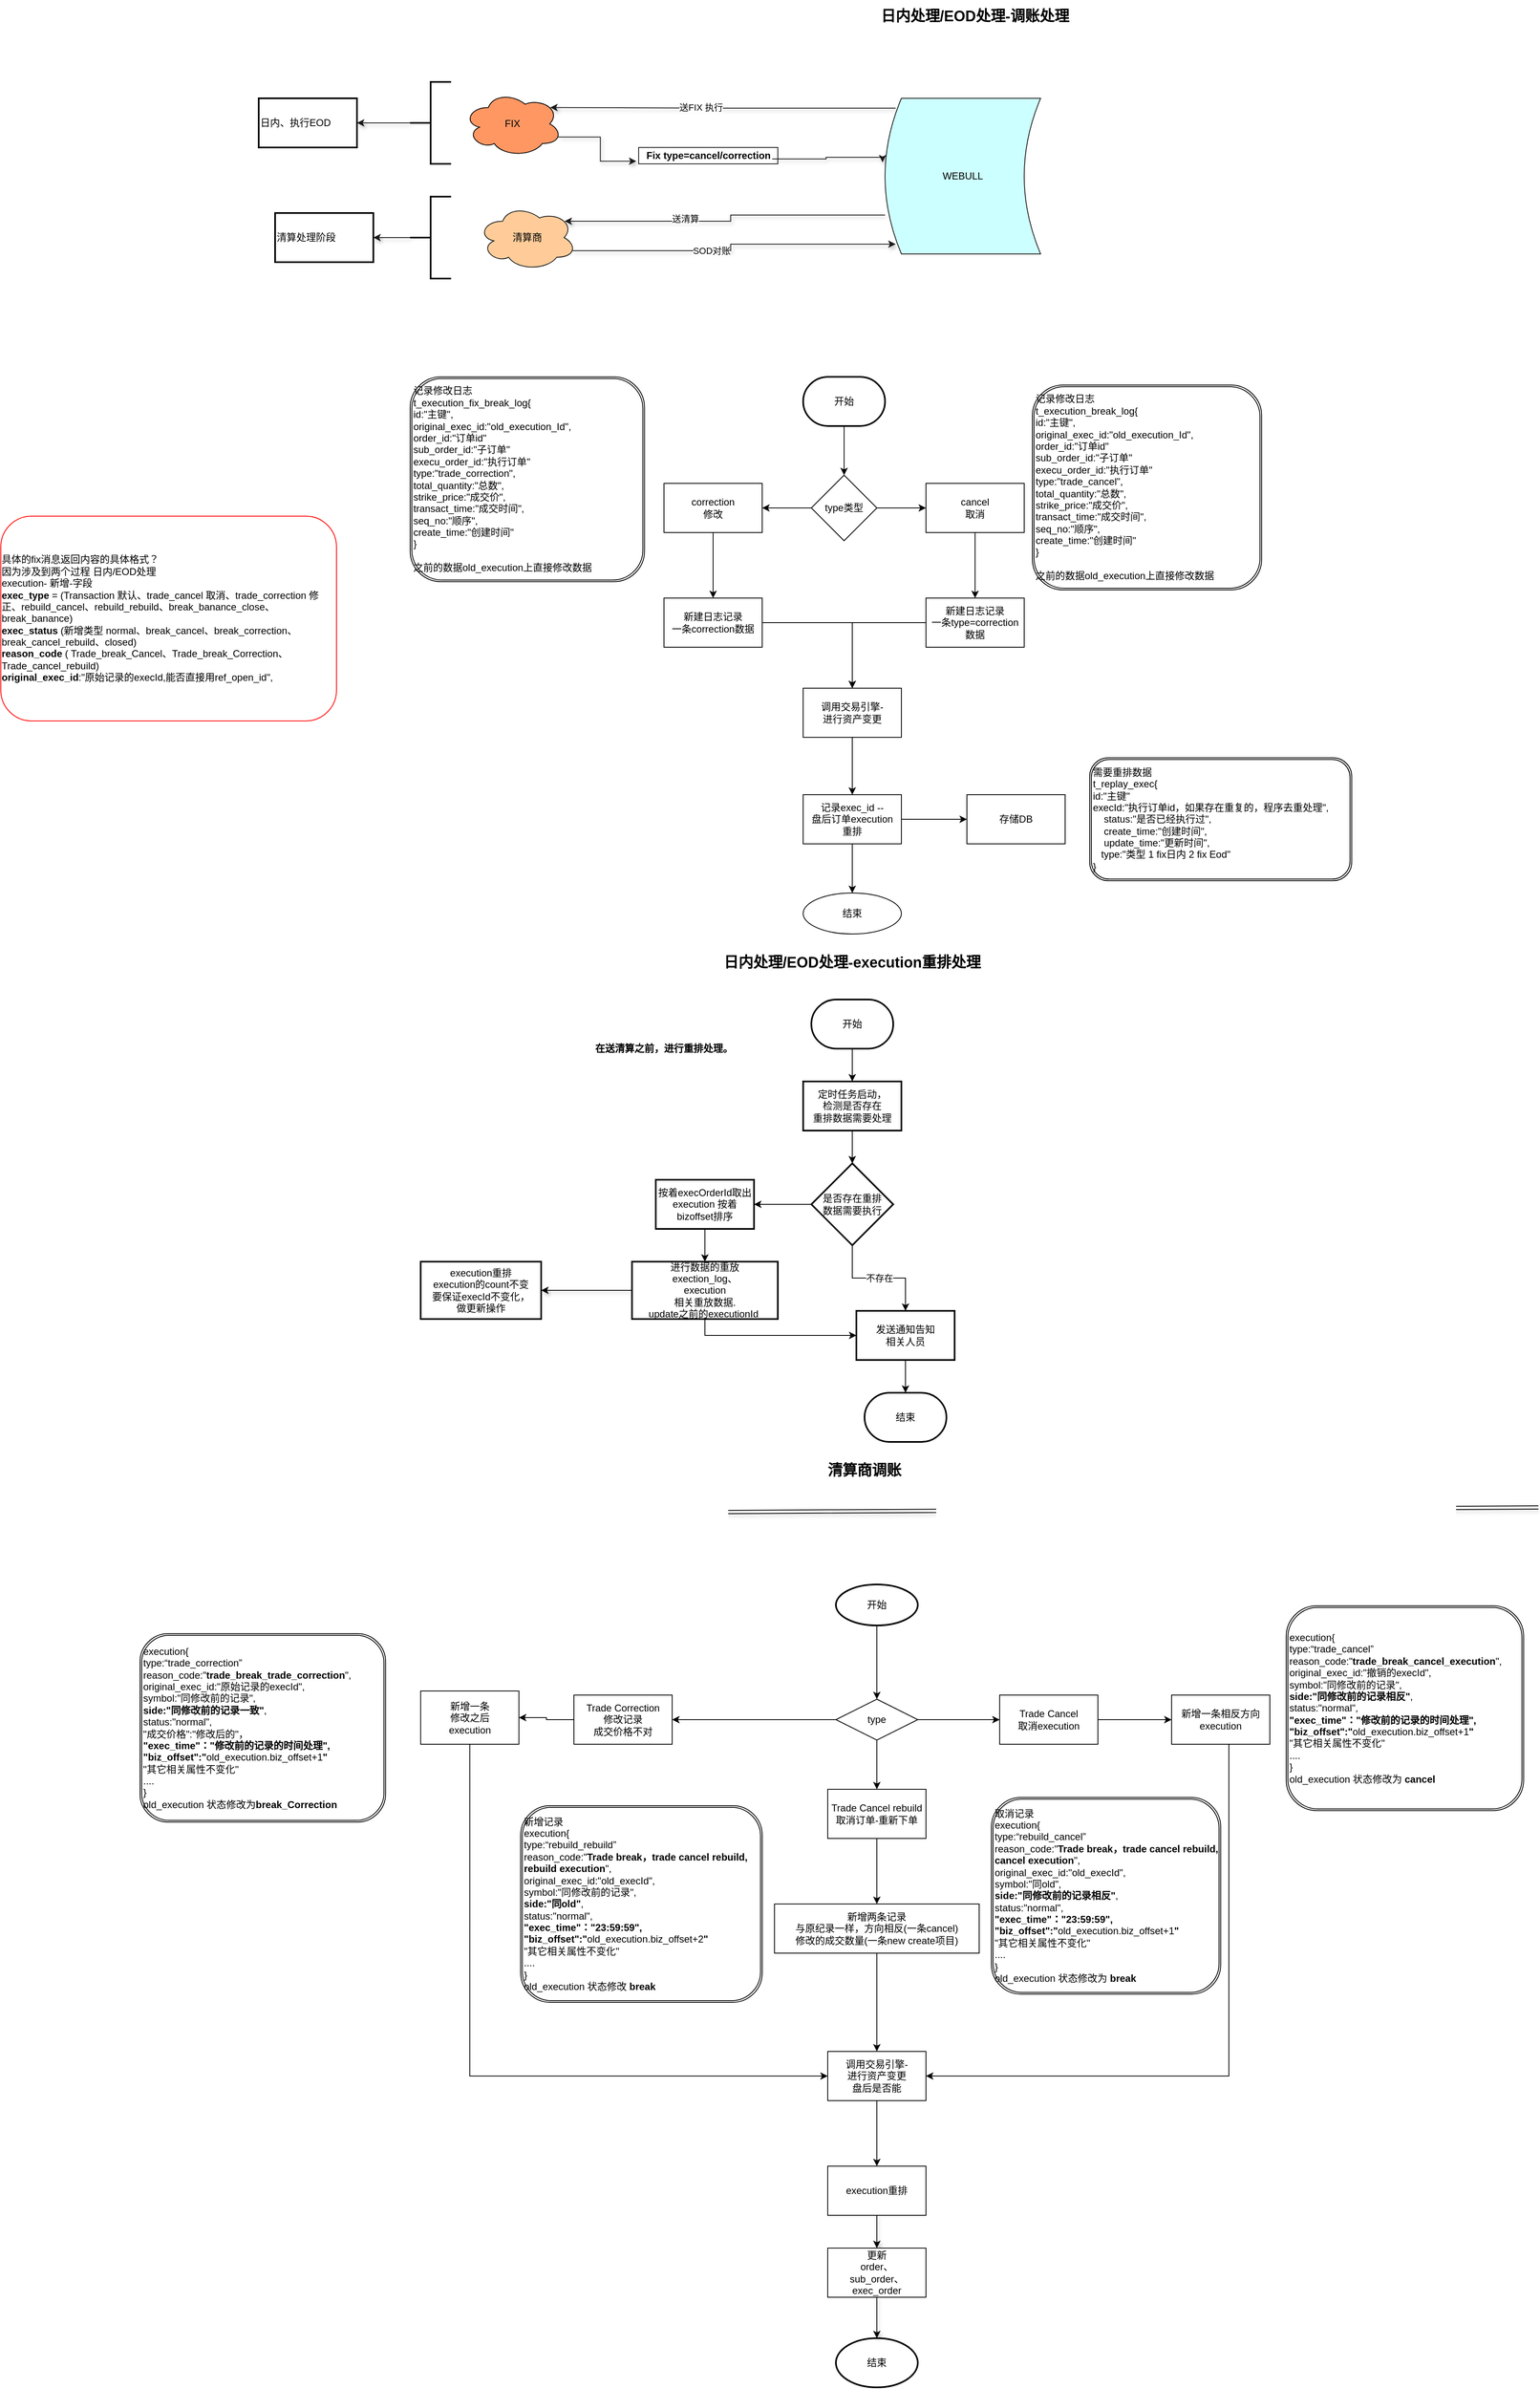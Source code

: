 <mxfile version="14.1.1" type="github">
  <diagram id="C5RBs43oDa-KdzZeNtuy" name="Page-1">
    <mxGraphModel dx="2225" dy="1730" grid="1" gridSize="10" guides="1" tooltips="1" connect="1" arrows="1" fold="1" page="1" pageScale="1" pageWidth="827" pageHeight="1169" math="0" shadow="0">
      <root>
        <mxCell id="WIyWlLk6GJQsqaUBKTNV-0" />
        <mxCell id="WIyWlLk6GJQsqaUBKTNV-1" parent="WIyWlLk6GJQsqaUBKTNV-0" />
        <mxCell id="1Uik45kLceN-WnxneO16-1" value="&lt;font style=&quot;font-size: 18px&quot;&gt;&lt;b&gt;日内处理/EOD处理-调账处理&lt;/b&gt;&lt;/font&gt;" style="text;html=1;strokeColor=none;fillColor=none;align=center;verticalAlign=middle;whiteSpace=wrap;rounded=0;" parent="WIyWlLk6GJQsqaUBKTNV-1" vertex="1">
          <mxGeometry x="520" y="-180" width="260" height="40" as="geometry" />
        </mxCell>
        <mxCell id="l4X3YuBK7rbhBfaj7fvv-17" style="edgeStyle=orthogonalEdgeStyle;rounded=0;orthogonalLoop=1;jettySize=auto;html=1;exitX=0.96;exitY=0.7;exitDx=0;exitDy=0;exitPerimeter=0;shadow=1;strokeColor=#1A1A1A;entryX=-0.016;entryY=0.411;entryDx=0;entryDy=0;entryPerimeter=0;" edge="1" parent="WIyWlLk6GJQsqaUBKTNV-1" source="l4X3YuBK7rbhBfaj7fvv-18" target="l4X3YuBK7rbhBfaj7fvv-23">
          <mxGeometry relative="1" as="geometry">
            <mxPoint x="530" y="12" as="targetPoint" />
            <Array as="points">
              <mxPoint x="468" y="14" />
              <mxPoint x="468" y="12" />
              <mxPoint x="537" y="12" />
            </Array>
          </mxGeometry>
        </mxCell>
        <mxCell id="1Uik45kLceN-WnxneO16-3" value="FIX" style="ellipse;shape=cloud;whiteSpace=wrap;html=1;fillColor=#FF9763;" parent="WIyWlLk6GJQsqaUBKTNV-1" vertex="1">
          <mxGeometry x="25.47" y="-68.8" width="120" height="80" as="geometry" />
        </mxCell>
        <mxCell id="1Uik45kLceN-WnxneO16-11" style="edgeStyle=orthogonalEdgeStyle;rounded=0;orthogonalLoop=1;jettySize=auto;html=1;exitX=0.5;exitY=1;exitDx=0;exitDy=0;exitPerimeter=0;entryX=0.5;entryY=0;entryDx=0;entryDy=0;" parent="WIyWlLk6GJQsqaUBKTNV-1" source="1Uik45kLceN-WnxneO16-10" edge="1">
          <mxGeometry relative="1" as="geometry">
            <mxPoint x="490" y="400" as="targetPoint" />
          </mxGeometry>
        </mxCell>
        <mxCell id="1Uik45kLceN-WnxneO16-10" value="开始" style="strokeWidth=2;html=1;shape=mxgraph.flowchart.terminator;whiteSpace=wrap;" parent="WIyWlLk6GJQsqaUBKTNV-1" vertex="1">
          <mxGeometry x="440" y="280" width="100" height="60" as="geometry" />
        </mxCell>
        <mxCell id="1Uik45kLceN-WnxneO16-15" value="" style="edgeStyle=orthogonalEdgeStyle;rounded=0;orthogonalLoop=1;jettySize=auto;html=1;" parent="WIyWlLk6GJQsqaUBKTNV-1" source="1Uik45kLceN-WnxneO16-13" target="1Uik45kLceN-WnxneO16-14" edge="1">
          <mxGeometry relative="1" as="geometry" />
        </mxCell>
        <mxCell id="1Uik45kLceN-WnxneO16-17" value="" style="edgeStyle=orthogonalEdgeStyle;rounded=0;orthogonalLoop=1;jettySize=auto;html=1;" parent="WIyWlLk6GJQsqaUBKTNV-1" source="1Uik45kLceN-WnxneO16-13" target="1Uik45kLceN-WnxneO16-16" edge="1">
          <mxGeometry relative="1" as="geometry" />
        </mxCell>
        <mxCell id="1Uik45kLceN-WnxneO16-13" value="type类型" style="rhombus;whiteSpace=wrap;html=1;" parent="WIyWlLk6GJQsqaUBKTNV-1" vertex="1">
          <mxGeometry x="450" y="400" width="80" height="80" as="geometry" />
        </mxCell>
        <mxCell id="1Uik45kLceN-WnxneO16-19" value="" style="edgeStyle=orthogonalEdgeStyle;rounded=0;orthogonalLoop=1;jettySize=auto;html=1;" parent="WIyWlLk6GJQsqaUBKTNV-1" source="1Uik45kLceN-WnxneO16-14" target="1Uik45kLceN-WnxneO16-18" edge="1">
          <mxGeometry relative="1" as="geometry" />
        </mxCell>
        <mxCell id="1Uik45kLceN-WnxneO16-14" value="correction&lt;br&gt;修改" style="whiteSpace=wrap;html=1;" parent="WIyWlLk6GJQsqaUBKTNV-1" vertex="1">
          <mxGeometry x="270" y="410" width="120" height="60" as="geometry" />
        </mxCell>
        <mxCell id="1Uik45kLceN-WnxneO16-30" value="" style="edgeStyle=orthogonalEdgeStyle;rounded=0;orthogonalLoop=1;jettySize=auto;html=1;" parent="WIyWlLk6GJQsqaUBKTNV-1" source="1Uik45kLceN-WnxneO16-16" target="1Uik45kLceN-WnxneO16-29" edge="1">
          <mxGeometry relative="1" as="geometry" />
        </mxCell>
        <mxCell id="1Uik45kLceN-WnxneO16-16" value="cancel&lt;br&gt;取消" style="whiteSpace=wrap;html=1;" parent="WIyWlLk6GJQsqaUBKTNV-1" vertex="1">
          <mxGeometry x="590" y="410" width="120" height="60" as="geometry" />
        </mxCell>
        <mxCell id="1Uik45kLceN-WnxneO16-24" value="" style="edgeStyle=orthogonalEdgeStyle;rounded=0;orthogonalLoop=1;jettySize=auto;html=1;" parent="WIyWlLk6GJQsqaUBKTNV-1" source="1Uik45kLceN-WnxneO16-18" target="1Uik45kLceN-WnxneO16-23" edge="1">
          <mxGeometry relative="1" as="geometry">
            <Array as="points">
              <mxPoint x="500" y="580" />
            </Array>
          </mxGeometry>
        </mxCell>
        <mxCell id="1Uik45kLceN-WnxneO16-18" value="新建日志记录&lt;br&gt;一条correction数据" style="whiteSpace=wrap;html=1;" parent="WIyWlLk6GJQsqaUBKTNV-1" vertex="1">
          <mxGeometry x="270" y="550" width="120" height="60" as="geometry" />
        </mxCell>
        <mxCell id="1Uik45kLceN-WnxneO16-34" value="" style="edgeStyle=orthogonalEdgeStyle;rounded=0;orthogonalLoop=1;jettySize=auto;html=1;" parent="WIyWlLk6GJQsqaUBKTNV-1" source="1Uik45kLceN-WnxneO16-23" target="1Uik45kLceN-WnxneO16-33" edge="1">
          <mxGeometry relative="1" as="geometry" />
        </mxCell>
        <mxCell id="1Uik45kLceN-WnxneO16-23" value="调用交易引擎-&lt;br&gt;进行资产变更" style="whiteSpace=wrap;html=1;" parent="WIyWlLk6GJQsqaUBKTNV-1" vertex="1">
          <mxGeometry x="440" y="660" width="120" height="60" as="geometry" />
        </mxCell>
        <mxCell id="1Uik45kLceN-WnxneO16-32" style="edgeStyle=orthogonalEdgeStyle;rounded=0;orthogonalLoop=1;jettySize=auto;html=1;exitX=0;exitY=0.5;exitDx=0;exitDy=0;" parent="WIyWlLk6GJQsqaUBKTNV-1" source="1Uik45kLceN-WnxneO16-29" target="1Uik45kLceN-WnxneO16-23" edge="1">
          <mxGeometry relative="1" as="geometry">
            <Array as="points">
              <mxPoint x="500" y="580" />
            </Array>
          </mxGeometry>
        </mxCell>
        <mxCell id="1Uik45kLceN-WnxneO16-29" value="新建日志记录&lt;br&gt;一条type=correction数据" style="whiteSpace=wrap;html=1;" parent="WIyWlLk6GJQsqaUBKTNV-1" vertex="1">
          <mxGeometry x="590" y="550" width="120" height="60" as="geometry" />
        </mxCell>
        <mxCell id="1Uik45kLceN-WnxneO16-31" value="&lt;div&gt;&lt;div&gt;记录修改日志&lt;/div&gt;&lt;div&gt;t_execution_break_log{&lt;/div&gt;&lt;div&gt;id:&quot;主键&quot;,&lt;/div&gt;&lt;div&gt;original_exec_id:&quot;old_execution_Id&quot;,&lt;/div&gt;&lt;div&gt;&lt;div&gt;order_id:&quot;订单id&quot;&lt;/div&gt;&lt;div&gt;sub_order_id:&quot;子订单&quot;&lt;/div&gt;&lt;div&gt;execu_order_id:&quot;执行订单&quot;&lt;/div&gt;&lt;/div&gt;&lt;div&gt;type:&quot;trade_cancel&quot;,&lt;/div&gt;&lt;div&gt;total_quantity:&quot;总数&quot;,&lt;/div&gt;&lt;div&gt;strike_price:&quot;成交价&quot;,&lt;/div&gt;&lt;div&gt;transact_time:&quot;成交时间&quot;,&lt;/div&gt;&lt;div&gt;seq_no:&quot;顺序&quot;,&lt;/div&gt;&lt;div&gt;create_time:&quot;创建时间&quot;&lt;/div&gt;&lt;div&gt;}&lt;/div&gt;&lt;/div&gt;&lt;div&gt;&lt;br&gt;&lt;/div&gt;&lt;div&gt;之前的数据old_execution上直接修改数据&lt;/div&gt;" style="shape=ext;double=1;rounded=1;whiteSpace=wrap;html=1;align=left;" parent="WIyWlLk6GJQsqaUBKTNV-1" vertex="1">
          <mxGeometry x="720" y="290" width="280" height="250" as="geometry" />
        </mxCell>
        <mxCell id="1Uik45kLceN-WnxneO16-36" value="" style="edgeStyle=orthogonalEdgeStyle;rounded=0;orthogonalLoop=1;jettySize=auto;html=1;" parent="WIyWlLk6GJQsqaUBKTNV-1" source="1Uik45kLceN-WnxneO16-33" target="1Uik45kLceN-WnxneO16-35" edge="1">
          <mxGeometry relative="1" as="geometry" />
        </mxCell>
        <mxCell id="1Uik45kLceN-WnxneO16-38" value="" style="edgeStyle=orthogonalEdgeStyle;rounded=0;orthogonalLoop=1;jettySize=auto;html=1;" parent="WIyWlLk6GJQsqaUBKTNV-1" source="1Uik45kLceN-WnxneO16-33" target="1Uik45kLceN-WnxneO16-37" edge="1">
          <mxGeometry relative="1" as="geometry" />
        </mxCell>
        <mxCell id="1Uik45kLceN-WnxneO16-33" value="记录exec_id --&lt;br&gt;盘后订单execution&lt;br&gt;重排" style="whiteSpace=wrap;html=1;" parent="WIyWlLk6GJQsqaUBKTNV-1" vertex="1">
          <mxGeometry x="440" y="790" width="120" height="60" as="geometry" />
        </mxCell>
        <mxCell id="1Uik45kLceN-WnxneO16-35" value="结束" style="ellipse;whiteSpace=wrap;html=1;" parent="WIyWlLk6GJQsqaUBKTNV-1" vertex="1">
          <mxGeometry x="440" y="910" width="120" height="50" as="geometry" />
        </mxCell>
        <mxCell id="1Uik45kLceN-WnxneO16-37" value="存储DB" style="whiteSpace=wrap;html=1;" parent="WIyWlLk6GJQsqaUBKTNV-1" vertex="1">
          <mxGeometry x="640" y="790" width="120" height="60" as="geometry" />
        </mxCell>
        <mxCell id="1Uik45kLceN-WnxneO16-39" value="&lt;div&gt;需要重排数据&lt;/div&gt;&lt;div&gt;t_replay_exec{&lt;/div&gt;&lt;div&gt;&lt;span&gt; &lt;/span&gt;id:&quot;主键&quot;&lt;/div&gt;&lt;div&gt;&lt;span&gt; &lt;/span&gt;execId:&quot;执行订单id，如果存在重复的，程序去重处理&quot;,&lt;/div&gt;&lt;div&gt;&amp;nbsp; &amp;nbsp; status:&quot;是否已经执行过&quot;,&lt;/div&gt;&lt;div&gt;&amp;nbsp; &amp;nbsp; create_time:&quot;创建时间&quot;,&lt;/div&gt;&lt;div&gt;&amp;nbsp; &amp;nbsp; update_time:&quot;更新时间&quot;,&lt;/div&gt;&lt;div&gt;&amp;nbsp; &amp;nbsp;type:&quot;类型 1 fix日内 2 fix Eod&quot;&lt;/div&gt;&lt;div&gt;}&lt;/div&gt;" style="shape=ext;double=1;rounded=1;whiteSpace=wrap;html=1;align=left;" parent="WIyWlLk6GJQsqaUBKTNV-1" vertex="1">
          <mxGeometry x="790" y="745" width="320" height="150" as="geometry" />
        </mxCell>
        <mxCell id="1Uik45kLceN-WnxneO16-40" value="&lt;font style=&quot;font-size: 18px&quot;&gt;&lt;b&gt;日内处理/EOD处理-execution重排处理&lt;/b&gt;&lt;/font&gt;" style="text;html=1;strokeColor=none;fillColor=none;align=center;verticalAlign=middle;whiteSpace=wrap;rounded=0;" parent="WIyWlLk6GJQsqaUBKTNV-1" vertex="1">
          <mxGeometry x="335" y="990" width="330" height="10" as="geometry" />
        </mxCell>
        <mxCell id="1Uik45kLceN-WnxneO16-44" value="" style="edgeStyle=orthogonalEdgeStyle;rounded=0;orthogonalLoop=1;jettySize=auto;html=1;" parent="WIyWlLk6GJQsqaUBKTNV-1" source="1Uik45kLceN-WnxneO16-41" target="1Uik45kLceN-WnxneO16-43" edge="1">
          <mxGeometry relative="1" as="geometry" />
        </mxCell>
        <mxCell id="1Uik45kLceN-WnxneO16-41" value="开始" style="strokeWidth=2;html=1;shape=mxgraph.flowchart.terminator;whiteSpace=wrap;" parent="WIyWlLk6GJQsqaUBKTNV-1" vertex="1">
          <mxGeometry x="450" y="1040" width="100" height="60" as="geometry" />
        </mxCell>
        <mxCell id="1Uik45kLceN-WnxneO16-42" value="结束" style="strokeWidth=2;html=1;shape=mxgraph.flowchart.terminator;whiteSpace=wrap;" parent="WIyWlLk6GJQsqaUBKTNV-1" vertex="1">
          <mxGeometry x="515" y="1520" width="100" height="60" as="geometry" />
        </mxCell>
        <mxCell id="1Uik45kLceN-WnxneO16-46" style="edgeStyle=orthogonalEdgeStyle;rounded=0;orthogonalLoop=1;jettySize=auto;html=1;exitX=0.5;exitY=1;exitDx=0;exitDy=0;entryX=0.5;entryY=0;entryDx=0;entryDy=0;entryPerimeter=0;" parent="WIyWlLk6GJQsqaUBKTNV-1" source="1Uik45kLceN-WnxneO16-43" target="1Uik45kLceN-WnxneO16-45" edge="1">
          <mxGeometry relative="1" as="geometry" />
        </mxCell>
        <mxCell id="1Uik45kLceN-WnxneO16-43" value="定时任务启动，&lt;br&gt;检测是否存在&lt;br&gt;&lt;span style=&quot;text-align: left&quot;&gt;重排数据需要处理&lt;/span&gt;" style="whiteSpace=wrap;html=1;strokeWidth=2;" parent="WIyWlLk6GJQsqaUBKTNV-1" vertex="1">
          <mxGeometry x="440" y="1140" width="120" height="60" as="geometry" />
        </mxCell>
        <mxCell id="1Uik45kLceN-WnxneO16-49" value="不存在" style="edgeStyle=orthogonalEdgeStyle;rounded=0;orthogonalLoop=1;jettySize=auto;html=1;" parent="WIyWlLk6GJQsqaUBKTNV-1" source="1Uik45kLceN-WnxneO16-45" target="1Uik45kLceN-WnxneO16-48" edge="1">
          <mxGeometry relative="1" as="geometry" />
        </mxCell>
        <mxCell id="1Uik45kLceN-WnxneO16-52" value="" style="edgeStyle=orthogonalEdgeStyle;rounded=0;orthogonalLoop=1;jettySize=auto;html=1;" parent="WIyWlLk6GJQsqaUBKTNV-1" source="1Uik45kLceN-WnxneO16-45" target="1Uik45kLceN-WnxneO16-51" edge="1">
          <mxGeometry relative="1" as="geometry" />
        </mxCell>
        <mxCell id="1Uik45kLceN-WnxneO16-45" value="是否存在重排&lt;br&gt;数据需要执行" style="strokeWidth=2;html=1;shape=mxgraph.flowchart.decision;whiteSpace=wrap;" parent="WIyWlLk6GJQsqaUBKTNV-1" vertex="1">
          <mxGeometry x="450" y="1240" width="100" height="100" as="geometry" />
        </mxCell>
        <mxCell id="1Uik45kLceN-WnxneO16-47" value="&lt;b&gt;在送清算之前，进行重排处理。&lt;/b&gt;" style="text;html=1;strokeColor=none;fillColor=none;align=center;verticalAlign=middle;whiteSpace=wrap;rounded=0;" parent="WIyWlLk6GJQsqaUBKTNV-1" vertex="1">
          <mxGeometry x="180" y="1100" width="180" as="geometry" />
        </mxCell>
        <mxCell id="1Uik45kLceN-WnxneO16-87" style="edgeStyle=orthogonalEdgeStyle;rounded=0;orthogonalLoop=1;jettySize=auto;html=1;exitX=0.5;exitY=1;exitDx=0;exitDy=0;entryX=0.5;entryY=0;entryDx=0;entryDy=0;entryPerimeter=0;" parent="WIyWlLk6GJQsqaUBKTNV-1" source="1Uik45kLceN-WnxneO16-48" target="1Uik45kLceN-WnxneO16-42" edge="1">
          <mxGeometry relative="1" as="geometry" />
        </mxCell>
        <mxCell id="1Uik45kLceN-WnxneO16-48" value="发送通知告知&lt;br&gt;相关人员" style="whiteSpace=wrap;html=1;strokeWidth=2;" parent="WIyWlLk6GJQsqaUBKTNV-1" vertex="1">
          <mxGeometry x="505" y="1420" width="120" height="60" as="geometry" />
        </mxCell>
        <mxCell id="1Uik45kLceN-WnxneO16-54" value="" style="edgeStyle=orthogonalEdgeStyle;rounded=0;orthogonalLoop=1;jettySize=auto;html=1;" parent="WIyWlLk6GJQsqaUBKTNV-1" source="1Uik45kLceN-WnxneO16-51" target="1Uik45kLceN-WnxneO16-53" edge="1">
          <mxGeometry relative="1" as="geometry" />
        </mxCell>
        <mxCell id="1Uik45kLceN-WnxneO16-51" value="按着execOrderId取出execution 按着bizoffset排序" style="whiteSpace=wrap;html=1;strokeWidth=2;" parent="WIyWlLk6GJQsqaUBKTNV-1" vertex="1">
          <mxGeometry x="260" y="1260" width="120" height="60" as="geometry" />
        </mxCell>
        <mxCell id="1Uik45kLceN-WnxneO16-86" style="edgeStyle=orthogonalEdgeStyle;rounded=0;orthogonalLoop=1;jettySize=auto;html=1;exitX=0.5;exitY=1;exitDx=0;exitDy=0;entryX=0;entryY=0.5;entryDx=0;entryDy=0;" parent="WIyWlLk6GJQsqaUBKTNV-1" source="1Uik45kLceN-WnxneO16-53" target="1Uik45kLceN-WnxneO16-48" edge="1">
          <mxGeometry relative="1" as="geometry" />
        </mxCell>
        <mxCell id="l4X3YuBK7rbhBfaj7fvv-9" value="" style="edgeStyle=orthogonalEdgeStyle;rounded=0;orthogonalLoop=1;jettySize=auto;html=1;shadow=1;" edge="1" parent="WIyWlLk6GJQsqaUBKTNV-1" source="1Uik45kLceN-WnxneO16-53" target="l4X3YuBK7rbhBfaj7fvv-8">
          <mxGeometry relative="1" as="geometry" />
        </mxCell>
        <mxCell id="1Uik45kLceN-WnxneO16-53" value="进行数据的重放&lt;br&gt;exection_log、&lt;br&gt;execution &lt;br&gt;相关重放数据.&lt;br&gt;update之前的executionId&amp;nbsp;" style="whiteSpace=wrap;html=1;strokeWidth=2;" parent="WIyWlLk6GJQsqaUBKTNV-1" vertex="1">
          <mxGeometry x="230.94" y="1360" width="178.12" height="70" as="geometry" />
        </mxCell>
        <mxCell id="1Uik45kLceN-WnxneO16-57" value="&lt;span style=&quot;font-size: 18px&quot;&gt;&lt;b&gt;清算商调账&lt;/b&gt;&lt;/span&gt;" style="text;html=1;strokeColor=none;fillColor=none;align=center;verticalAlign=middle;whiteSpace=wrap;rounded=0;" parent="WIyWlLk6GJQsqaUBKTNV-1" vertex="1">
          <mxGeometry x="350" y="1610" width="330" height="10" as="geometry" />
        </mxCell>
        <mxCell id="1Uik45kLceN-WnxneO16-62" style="edgeStyle=orthogonalEdgeStyle;rounded=0;orthogonalLoop=1;jettySize=auto;html=1;exitX=0.5;exitY=1;exitDx=0;exitDy=0;exitPerimeter=0;" parent="WIyWlLk6GJQsqaUBKTNV-1" source="1Uik45kLceN-WnxneO16-59" target="1Uik45kLceN-WnxneO16-61" edge="1">
          <mxGeometry relative="1" as="geometry" />
        </mxCell>
        <mxCell id="1Uik45kLceN-WnxneO16-59" value="开始" style="strokeWidth=2;html=1;shape=mxgraph.flowchart.start_1;whiteSpace=wrap;" parent="WIyWlLk6GJQsqaUBKTNV-1" vertex="1">
          <mxGeometry x="480" y="1754" width="100" height="50" as="geometry" />
        </mxCell>
        <mxCell id="1Uik45kLceN-WnxneO16-60" value="结束" style="strokeWidth=2;html=1;shape=mxgraph.flowchart.start_1;whiteSpace=wrap;" parent="WIyWlLk6GJQsqaUBKTNV-1" vertex="1">
          <mxGeometry x="480" y="2674" width="100" height="60" as="geometry" />
        </mxCell>
        <mxCell id="1Uik45kLceN-WnxneO16-64" value="" style="edgeStyle=orthogonalEdgeStyle;rounded=0;orthogonalLoop=1;jettySize=auto;html=1;" parent="WIyWlLk6GJQsqaUBKTNV-1" source="1Uik45kLceN-WnxneO16-61" target="1Uik45kLceN-WnxneO16-63" edge="1">
          <mxGeometry relative="1" as="geometry" />
        </mxCell>
        <mxCell id="1Uik45kLceN-WnxneO16-66" value="" style="edgeStyle=orthogonalEdgeStyle;rounded=0;orthogonalLoop=1;jettySize=auto;html=1;" parent="WIyWlLk6GJQsqaUBKTNV-1" source="1Uik45kLceN-WnxneO16-61" target="1Uik45kLceN-WnxneO16-65" edge="1">
          <mxGeometry relative="1" as="geometry" />
        </mxCell>
        <mxCell id="1Uik45kLceN-WnxneO16-68" value="" style="edgeStyle=orthogonalEdgeStyle;rounded=0;orthogonalLoop=1;jettySize=auto;html=1;" parent="WIyWlLk6GJQsqaUBKTNV-1" source="1Uik45kLceN-WnxneO16-61" target="1Uik45kLceN-WnxneO16-67" edge="1">
          <mxGeometry relative="1" as="geometry" />
        </mxCell>
        <mxCell id="1Uik45kLceN-WnxneO16-61" value="type" style="rhombus;whiteSpace=wrap;html=1;" parent="WIyWlLk6GJQsqaUBKTNV-1" vertex="1">
          <mxGeometry x="480" y="1894" width="100" height="50" as="geometry" />
        </mxCell>
        <mxCell id="1Uik45kLceN-WnxneO16-72" value="" style="edgeStyle=orthogonalEdgeStyle;rounded=0;orthogonalLoop=1;jettySize=auto;html=1;" parent="WIyWlLk6GJQsqaUBKTNV-1" source="1Uik45kLceN-WnxneO16-63" target="1Uik45kLceN-WnxneO16-71" edge="1">
          <mxGeometry relative="1" as="geometry" />
        </mxCell>
        <mxCell id="1Uik45kLceN-WnxneO16-63" value="Trade Cancel&lt;br&gt;取消execution" style="whiteSpace=wrap;html=1;" parent="WIyWlLk6GJQsqaUBKTNV-1" vertex="1">
          <mxGeometry x="680" y="1889" width="120" height="60" as="geometry" />
        </mxCell>
        <mxCell id="1Uik45kLceN-WnxneO16-70" value="" style="edgeStyle=orthogonalEdgeStyle;rounded=0;orthogonalLoop=1;jettySize=auto;html=1;" parent="WIyWlLk6GJQsqaUBKTNV-1" source="1Uik45kLceN-WnxneO16-65" target="1Uik45kLceN-WnxneO16-69" edge="1">
          <mxGeometry relative="1" as="geometry" />
        </mxCell>
        <mxCell id="1Uik45kLceN-WnxneO16-65" value="Trade Correction&lt;br&gt;修改记录&lt;br&gt;成交价格不对" style="whiteSpace=wrap;html=1;" parent="WIyWlLk6GJQsqaUBKTNV-1" vertex="1">
          <mxGeometry x="160" y="1889" width="120" height="60" as="geometry" />
        </mxCell>
        <mxCell id="1Uik45kLceN-WnxneO16-74" value="" style="edgeStyle=orthogonalEdgeStyle;rounded=0;orthogonalLoop=1;jettySize=auto;html=1;" parent="WIyWlLk6GJQsqaUBKTNV-1" source="1Uik45kLceN-WnxneO16-67" target="1Uik45kLceN-WnxneO16-73" edge="1">
          <mxGeometry relative="1" as="geometry" />
        </mxCell>
        <mxCell id="1Uik45kLceN-WnxneO16-67" value="Trade Cancel rebuild&lt;br&gt;取消订单-重新下单" style="whiteSpace=wrap;html=1;" parent="WIyWlLk6GJQsqaUBKTNV-1" vertex="1">
          <mxGeometry x="470" y="2004" width="120" height="60" as="geometry" />
        </mxCell>
        <mxCell id="1Uik45kLceN-WnxneO16-78" style="edgeStyle=orthogonalEdgeStyle;rounded=0;orthogonalLoop=1;jettySize=auto;html=1;exitX=0.5;exitY=1;exitDx=0;exitDy=0;entryX=0;entryY=0.5;entryDx=0;entryDy=0;" parent="WIyWlLk6GJQsqaUBKTNV-1" source="1Uik45kLceN-WnxneO16-69" target="1Uik45kLceN-WnxneO16-77" edge="1">
          <mxGeometry relative="1" as="geometry" />
        </mxCell>
        <mxCell id="1Uik45kLceN-WnxneO16-69" value="新增一条&lt;br&gt;修改之后&lt;br&gt;execution" style="whiteSpace=wrap;html=1;" parent="WIyWlLk6GJQsqaUBKTNV-1" vertex="1">
          <mxGeometry x="-27.18" y="1884" width="120" height="65" as="geometry" />
        </mxCell>
        <mxCell id="1Uik45kLceN-WnxneO16-79" style="edgeStyle=orthogonalEdgeStyle;rounded=0;orthogonalLoop=1;jettySize=auto;html=1;exitX=0.5;exitY=1;exitDx=0;exitDy=0;entryX=1;entryY=0.5;entryDx=0;entryDy=0;" parent="WIyWlLk6GJQsqaUBKTNV-1" source="1Uik45kLceN-WnxneO16-71" target="1Uik45kLceN-WnxneO16-77" edge="1">
          <mxGeometry relative="1" as="geometry">
            <Array as="points">
              <mxPoint x="960" y="1949" />
              <mxPoint x="960" y="2354" />
            </Array>
          </mxGeometry>
        </mxCell>
        <mxCell id="1Uik45kLceN-WnxneO16-71" value="新增一条相反方向&lt;br&gt;execution" style="whiteSpace=wrap;html=1;" parent="WIyWlLk6GJQsqaUBKTNV-1" vertex="1">
          <mxGeometry x="890" y="1889" width="120" height="60" as="geometry" />
        </mxCell>
        <mxCell id="1Uik45kLceN-WnxneO16-80" style="edgeStyle=orthogonalEdgeStyle;rounded=0;orthogonalLoop=1;jettySize=auto;html=1;exitX=0.5;exitY=1;exitDx=0;exitDy=0;" parent="WIyWlLk6GJQsqaUBKTNV-1" source="1Uik45kLceN-WnxneO16-73" target="1Uik45kLceN-WnxneO16-77" edge="1">
          <mxGeometry relative="1" as="geometry" />
        </mxCell>
        <mxCell id="1Uik45kLceN-WnxneO16-73" value="新增两条记录&lt;br&gt;与原纪录一样，方向相反(一条cancel)&lt;br&gt;修改的成交数量(一条new create项目)" style="whiteSpace=wrap;html=1;" parent="WIyWlLk6GJQsqaUBKTNV-1" vertex="1">
          <mxGeometry x="405" y="2144" width="250" height="60" as="geometry" />
        </mxCell>
        <mxCell id="1Uik45kLceN-WnxneO16-75" value="&lt;div&gt;execution{&lt;/div&gt;&lt;div&gt;type:“trade_cancel”&lt;/div&gt;&lt;div&gt;reason_code:&quot;&lt;b&gt;trade_break_cancel_execution&lt;/b&gt;&quot;,&lt;/div&gt;&lt;div&gt;original_exec_id:&quot;撤销的execId&quot;,&lt;/div&gt;&lt;div&gt;symbol:&quot;同修改前的记录&quot;,&lt;/div&gt;&lt;div&gt;&lt;b&gt;side:&quot;同修改前的记录相反&quot;&lt;/b&gt;,&lt;/div&gt;&lt;div&gt;status:&quot;normal&quot;,&lt;/div&gt;&lt;div&gt;&lt;b&gt;&quot;exec_time&quot;：&quot;修改前的记录的时间处理&quot;,&lt;/b&gt;&lt;/div&gt;&lt;div&gt;&lt;div&gt;&lt;b&gt;&quot;biz_offset&quot;:&quot;&lt;/b&gt;old_execution.biz_offset+1&lt;b&gt;&quot;&lt;/b&gt;&lt;/div&gt;&lt;/div&gt;&lt;div&gt;&lt;span&gt;&quot;其它相关属性不变化&quot;&lt;/span&gt;&lt;br&gt;&lt;/div&gt;&lt;div&gt;....&lt;/div&gt;&lt;div&gt;}&lt;/div&gt;&lt;div&gt;old_execution 状态修改为&amp;nbsp;&lt;b&gt;cancel&lt;/b&gt;&lt;/div&gt;" style="shape=ext;double=1;rounded=1;whiteSpace=wrap;html=1;align=left;" parent="WIyWlLk6GJQsqaUBKTNV-1" vertex="1">
          <mxGeometry x="1030" y="1780" width="290" height="250" as="geometry" />
        </mxCell>
        <mxCell id="1Uik45kLceN-WnxneO16-76" value="&lt;div&gt;execution{&lt;/div&gt;&lt;div&gt;type:“trade_correction”&lt;/div&gt;&lt;div&gt;reason_code:&quot;&lt;b&gt;trade_break_trade_correction&lt;/b&gt;&quot;,&lt;/div&gt;&lt;div&gt;original_exec_id:&quot;原始记录的execId&quot;,&lt;/div&gt;&lt;div&gt;symbol:&quot;同修改前的记录&quot;,&lt;/div&gt;&lt;div&gt;&lt;b&gt;side:&quot;同修改前的记录一致&quot;&lt;/b&gt;,&lt;/div&gt;&lt;div&gt;status:&quot;normal&quot;,&lt;/div&gt;&lt;div&gt;&quot;成交价格&quot;:&quot;修改后的&quot;，&lt;/div&gt;&lt;div&gt;&lt;b&gt;&quot;exec_time&quot;：&quot;修改前的记录的时间处理&quot;,&lt;/b&gt;&lt;/div&gt;&lt;div&gt;&lt;div&gt;&lt;b&gt;&quot;biz_offset&quot;:&quot;&lt;/b&gt;old_execution.biz_offset+1&lt;b&gt;&quot;&lt;/b&gt;&lt;/div&gt;&lt;/div&gt;&lt;div&gt;&lt;span&gt;&quot;其它相关属性不变化&quot;&lt;/span&gt;&lt;br&gt;&lt;/div&gt;&lt;div&gt;....&lt;/div&gt;&lt;div&gt;}&lt;/div&gt;&lt;div&gt;old_execution 状态修改为&lt;b&gt;break_Correction&lt;/b&gt;&lt;/div&gt;" style="shape=ext;double=1;rounded=1;whiteSpace=wrap;html=1;align=left;" parent="WIyWlLk6GJQsqaUBKTNV-1" vertex="1">
          <mxGeometry x="-370" y="1814" width="300" height="230" as="geometry" />
        </mxCell>
        <mxCell id="1Uik45kLceN-WnxneO16-84" value="" style="edgeStyle=orthogonalEdgeStyle;rounded=0;orthogonalLoop=1;jettySize=auto;html=1;" parent="WIyWlLk6GJQsqaUBKTNV-1" source="1Uik45kLceN-WnxneO16-77" target="1Uik45kLceN-WnxneO16-83" edge="1">
          <mxGeometry relative="1" as="geometry" />
        </mxCell>
        <mxCell id="1Uik45kLceN-WnxneO16-77" value="调用交易引擎-&lt;br&gt;进行资产变更&lt;br&gt;盘后是否能" style="whiteSpace=wrap;html=1;" parent="WIyWlLk6GJQsqaUBKTNV-1" vertex="1">
          <mxGeometry x="470" y="2324" width="120" height="60" as="geometry" />
        </mxCell>
        <mxCell id="1Uik45kLceN-WnxneO16-81" value="&lt;div&gt;取消记录&lt;/div&gt;&lt;div&gt;execution{&lt;/div&gt;&lt;div&gt;type:“rebuild_cancel”&lt;/div&gt;&lt;div&gt;reason_code:&quot;&lt;b&gt;Trade break，trade cancel rebuild, cancel execution&lt;/b&gt;&quot;,&lt;/div&gt;&lt;div&gt;original_exec_id:&quot;old_execId&quot;,&lt;/div&gt;&lt;div&gt;symbol:&quot;同old&quot;,&lt;/div&gt;&lt;div&gt;&lt;b&gt;side:&quot;同修改前的记录相反&quot;&lt;/b&gt;,&lt;/div&gt;&lt;div&gt;status:&quot;normal&quot;,&lt;/div&gt;&lt;div&gt;&lt;b&gt;&quot;exec_time&quot;：&quot;23:59:59&quot;,&lt;/b&gt;&lt;/div&gt;&lt;div&gt;&lt;div&gt;&lt;b&gt;&quot;biz_offset&quot;:&quot;&lt;/b&gt;old_execution.biz_offset+1&lt;b&gt;&quot;&lt;/b&gt;&lt;/div&gt;&lt;/div&gt;&lt;div&gt;&lt;span&gt;&quot;其它相关属性不变化&quot;&lt;/span&gt;&lt;br&gt;&lt;/div&gt;&lt;div&gt;....&lt;/div&gt;&lt;div&gt;}&lt;/div&gt;&lt;div&gt;old_execution 状态修改为&amp;nbsp;&lt;b&gt;break&lt;/b&gt;&lt;/div&gt;" style="shape=ext;double=1;rounded=1;whiteSpace=wrap;html=1;align=left;" parent="WIyWlLk6GJQsqaUBKTNV-1" vertex="1">
          <mxGeometry x="670" y="2014" width="280" height="240" as="geometry" />
        </mxCell>
        <mxCell id="1Uik45kLceN-WnxneO16-82" value="&lt;div&gt;新增记录&lt;/div&gt;&lt;div&gt;execution{&lt;/div&gt;&lt;div&gt;type:“rebuild_rebuild”&lt;/div&gt;&lt;div&gt;reason_code:&quot;&lt;b&gt;Trade break，trade cancel rebuild, rebuild execution&lt;/b&gt;&quot;,&lt;/div&gt;&lt;div&gt;original_exec_id:&quot;old_execId&quot;,&lt;/div&gt;&lt;div&gt;symbol:&quot;同修改前的记录&quot;,&lt;/div&gt;&lt;div&gt;&lt;b&gt;side:&quot;同old&quot;&lt;/b&gt;,&lt;/div&gt;&lt;div&gt;status:&quot;normal&quot;,&lt;/div&gt;&lt;div&gt;&lt;b&gt;&quot;exec_time&quot;：&quot;&lt;/b&gt;&lt;b&gt;23:59:59&lt;/b&gt;&lt;b&gt;&quot;,&lt;/b&gt;&lt;/div&gt;&lt;div&gt;&lt;div&gt;&lt;b&gt;&quot;biz_offset&quot;:&quot;&lt;/b&gt;old_execution.biz_offset+2&lt;b&gt;&quot;&lt;/b&gt;&lt;/div&gt;&lt;/div&gt;&lt;div&gt;&lt;span&gt;&quot;其它相关属性不变化&quot;&lt;/span&gt;&lt;br&gt;&lt;/div&gt;&lt;div&gt;....&lt;/div&gt;&lt;div&gt;}&lt;/div&gt;&lt;div&gt;old_execution 状态修改 &lt;b&gt;break&lt;/b&gt;&lt;/div&gt;" style="shape=ext;double=1;rounded=1;whiteSpace=wrap;html=1;align=left;" parent="WIyWlLk6GJQsqaUBKTNV-1" vertex="1">
          <mxGeometry x="95" y="2024" width="295" height="240" as="geometry" />
        </mxCell>
        <mxCell id="l4X3YuBK7rbhBfaj7fvv-13" style="edgeStyle=orthogonalEdgeStyle;rounded=0;orthogonalLoop=1;jettySize=auto;html=1;exitX=0.5;exitY=1;exitDx=0;exitDy=0;shadow=1;" edge="1" parent="WIyWlLk6GJQsqaUBKTNV-1" source="1Uik45kLceN-WnxneO16-83" target="l4X3YuBK7rbhBfaj7fvv-11">
          <mxGeometry relative="1" as="geometry" />
        </mxCell>
        <mxCell id="1Uik45kLceN-WnxneO16-83" value="execution重排" style="whiteSpace=wrap;html=1;" parent="WIyWlLk6GJQsqaUBKTNV-1" vertex="1">
          <mxGeometry x="470" y="2464" width="120" height="60" as="geometry" />
        </mxCell>
        <mxCell id="l4X3YuBK7rbhBfaj7fvv-0" value="&lt;div&gt;&lt;div&gt;记录修改日志&lt;/div&gt;&lt;div&gt;t_execution_fix_break_log{&lt;/div&gt;&lt;div&gt;id:&quot;主键&quot;,&lt;/div&gt;&lt;div&gt;original_exec_id:&quot;old_execution_Id&quot;,&lt;/div&gt;&lt;div&gt;&lt;/div&gt;&lt;div&gt;&lt;span&gt;order_id:&quot;订单id&quot;&lt;/span&gt;&lt;br&gt;&lt;/div&gt;&lt;div&gt;sub_order_id:&quot;子订单&quot;&lt;/div&gt;&lt;div&gt;execu_order_id:&quot;执行订单&quot;&lt;/div&gt;&lt;div&gt;type:&quot;trade_correction&quot;,&lt;/div&gt;&lt;div&gt;total_quantity:&quot;总数&quot;,&lt;/div&gt;&lt;div&gt;strike_price:&quot;成交价&quot;,&lt;/div&gt;&lt;div&gt;transact_time:&quot;成交时间&quot;,&lt;/div&gt;&lt;div&gt;seq_no:&quot;顺序&quot;,&lt;/div&gt;&lt;div&gt;create_time:&quot;创建时间&quot;&lt;/div&gt;&lt;div&gt;}&lt;/div&gt;&lt;/div&gt;&lt;div&gt;&lt;br&gt;&lt;/div&gt;&lt;div&gt;之前的数据old_execution上直接修改数据&lt;/div&gt;" style="shape=ext;double=1;rounded=1;whiteSpace=wrap;html=1;align=left;" vertex="1" parent="WIyWlLk6GJQsqaUBKTNV-1">
          <mxGeometry x="-40" y="280" width="286.24" height="250" as="geometry" />
        </mxCell>
        <mxCell id="l4X3YuBK7rbhBfaj7fvv-8" value="execution重排&lt;br&gt;execution的count不变&lt;br&gt;要保证execId不变化，&lt;br&gt;做更新操作" style="whiteSpace=wrap;html=1;strokeWidth=2;" vertex="1" parent="WIyWlLk6GJQsqaUBKTNV-1">
          <mxGeometry x="-27.18" y="1360" width="147.18" height="70" as="geometry" />
        </mxCell>
        <mxCell id="l4X3YuBK7rbhBfaj7fvv-10" value="&lt;div style=&quot;text-align: left&quot;&gt;&lt;span&gt;具体的fix消息返回内容的&lt;/span&gt;&lt;span&gt;具体格式？&lt;/span&gt;&lt;/div&gt;&lt;span&gt;&lt;div style=&quot;text-align: left&quot;&gt;&lt;span&gt;因为涉及到两个过程 日内/EOD处理&lt;/span&gt;&lt;/div&gt;&lt;/span&gt;&lt;div style=&quot;text-align: left&quot;&gt;&lt;span&gt;execution- 新增-字段&lt;/span&gt;&lt;/div&gt;&lt;div style=&quot;text-align: left&quot;&gt;&lt;b&gt;exec_type&lt;/b&gt;&amp;nbsp;= (Transaction 默认、trade_cancel 取消、trade_correction 修正、rebuild_cancel、rebuild_rebuild、break_banance_close、break_banance)&lt;/div&gt;&lt;div style=&quot;text-align: left&quot;&gt;&lt;b&gt;exec_status&lt;/b&gt;&amp;nbsp;(新增类型 normal、break_cancel、break_correction、break_cancel_rebuild、closed)&lt;/div&gt;&lt;div style=&quot;text-align: left&quot;&gt;&lt;b&gt;reason_code&lt;/b&gt;&amp;nbsp;( Trade_break_Cancel、Trade_break_Correction、Trade_cancel_rebuild)&lt;/div&gt;&lt;div style=&quot;text-align: left&quot;&gt;&lt;b&gt;original_exec_id&lt;/b&gt;:&quot;原始记录的execId,能否直接用ref_open_id&quot;,&lt;/div&gt;" style="rounded=1;whiteSpace=wrap;html=1;strokeColor=#FF0000;" vertex="1" parent="WIyWlLk6GJQsqaUBKTNV-1">
          <mxGeometry x="-540" y="450" width="410" height="250" as="geometry" />
        </mxCell>
        <mxCell id="l4X3YuBK7rbhBfaj7fvv-14" style="edgeStyle=orthogonalEdgeStyle;rounded=0;orthogonalLoop=1;jettySize=auto;html=1;exitX=0.5;exitY=1;exitDx=0;exitDy=0;shadow=1;" edge="1" parent="WIyWlLk6GJQsqaUBKTNV-1" source="l4X3YuBK7rbhBfaj7fvv-11" target="1Uik45kLceN-WnxneO16-60">
          <mxGeometry relative="1" as="geometry" />
        </mxCell>
        <mxCell id="l4X3YuBK7rbhBfaj7fvv-11" value="更新&lt;br&gt;order、&lt;br&gt;sub_order、exec_order" style="whiteSpace=wrap;html=1;" vertex="1" parent="WIyWlLk6GJQsqaUBKTNV-1">
          <mxGeometry x="470" y="2564" width="120" height="60" as="geometry" />
        </mxCell>
        <mxCell id="l4X3YuBK7rbhBfaj7fvv-16" value="" style="shape=link;html=1;shadow=1;" edge="1" parent="WIyWlLk6GJQsqaUBKTNV-1">
          <mxGeometry width="100" relative="1" as="geometry">
            <mxPoint x="-450" y="1670" as="sourcePoint" />
            <mxPoint x="1338" y="1660" as="targetPoint" />
          </mxGeometry>
        </mxCell>
        <mxCell id="l4X3YuBK7rbhBfaj7fvv-18" value="&lt;b&gt;Fix type=cancel/correction&lt;/b&gt;" style="text;html=1;align=center;verticalAlign=middle;resizable=0;points=[];autosize=1;strokeColor=#1A1A1A;" vertex="1" parent="WIyWlLk6GJQsqaUBKTNV-1">
          <mxGeometry x="239.06" width="170" height="20" as="geometry" />
        </mxCell>
        <mxCell id="l4X3YuBK7rbhBfaj7fvv-19" style="edgeStyle=orthogonalEdgeStyle;rounded=0;orthogonalLoop=1;jettySize=auto;html=1;exitX=0.96;exitY=0.7;exitDx=0;exitDy=0;exitPerimeter=0;entryX=-0.017;entryY=0.838;entryDx=0;entryDy=0;entryPerimeter=0;shadow=1;strokeColor=#1A1A1A;" edge="1" parent="WIyWlLk6GJQsqaUBKTNV-1" source="1Uik45kLceN-WnxneO16-3" target="l4X3YuBK7rbhBfaj7fvv-18">
          <mxGeometry relative="1" as="geometry">
            <mxPoint x="140.67" y="-12.8" as="sourcePoint" />
            <mxPoint x="527.96" y="-2.96" as="targetPoint" />
          </mxGeometry>
        </mxCell>
        <mxCell id="l4X3YuBK7rbhBfaj7fvv-38" style="edgeStyle=orthogonalEdgeStyle;rounded=0;orthogonalLoop=1;jettySize=auto;html=1;exitX=0.96;exitY=0.7;exitDx=0;exitDy=0;exitPerimeter=0;entryX=0.068;entryY=0.937;entryDx=0;entryDy=0;entryPerimeter=0;shadow=1;strokeColor=#1A1A1A;" edge="1" parent="WIyWlLk6GJQsqaUBKTNV-1" source="l4X3YuBK7rbhBfaj7fvv-21" target="l4X3YuBK7rbhBfaj7fvv-23">
          <mxGeometry relative="1" as="geometry" />
        </mxCell>
        <mxCell id="l4X3YuBK7rbhBfaj7fvv-39" value="SOD对账" style="edgeLabel;html=1;align=center;verticalAlign=middle;resizable=0;points=[];" vertex="1" connectable="0" parent="l4X3YuBK7rbhBfaj7fvv-38">
          <mxGeometry x="-0.157" relative="1" as="geometry">
            <mxPoint as="offset" />
          </mxGeometry>
        </mxCell>
        <mxCell id="l4X3YuBK7rbhBfaj7fvv-21" value="清算商" style="ellipse;shape=cloud;whiteSpace=wrap;html=1;strokeColor=#1A1A1A;fillColor=#FFCC99;" vertex="1" parent="WIyWlLk6GJQsqaUBKTNV-1">
          <mxGeometry x="43" y="70" width="120" height="80" as="geometry" />
        </mxCell>
        <mxCell id="l4X3YuBK7rbhBfaj7fvv-25" value="" style="edgeStyle=orthogonalEdgeStyle;rounded=0;orthogonalLoop=1;jettySize=auto;html=1;shadow=1;strokeColor=#1A1A1A;entryX=0.88;entryY=0.25;entryDx=0;entryDy=0;entryPerimeter=0;exitX=0.068;exitY=0.063;exitDx=0;exitDy=0;exitPerimeter=0;" edge="1" parent="WIyWlLk6GJQsqaUBKTNV-1" source="l4X3YuBK7rbhBfaj7fvv-23" target="1Uik45kLceN-WnxneO16-3">
          <mxGeometry relative="1" as="geometry">
            <mxPoint x="230.94" y="-60" as="targetPoint" />
          </mxGeometry>
        </mxCell>
        <mxCell id="l4X3YuBK7rbhBfaj7fvv-27" value="送FIX 执行" style="edgeLabel;html=1;align=center;verticalAlign=middle;resizable=0;points=[];" vertex="1" connectable="0" parent="l4X3YuBK7rbhBfaj7fvv-25">
          <mxGeometry x="0.13" relative="1" as="geometry">
            <mxPoint as="offset" />
          </mxGeometry>
        </mxCell>
        <mxCell id="l4X3YuBK7rbhBfaj7fvv-36" style="edgeStyle=orthogonalEdgeStyle;rounded=0;orthogonalLoop=1;jettySize=auto;html=1;exitX=0;exitY=0.75;exitDx=0;exitDy=0;entryX=0.88;entryY=0.25;entryDx=0;entryDy=0;entryPerimeter=0;shadow=1;strokeColor=#1A1A1A;" edge="1" parent="WIyWlLk6GJQsqaUBKTNV-1" source="l4X3YuBK7rbhBfaj7fvv-23" target="l4X3YuBK7rbhBfaj7fvv-21">
          <mxGeometry relative="1" as="geometry" />
        </mxCell>
        <mxCell id="l4X3YuBK7rbhBfaj7fvv-37" value="送清算" style="edgeLabel;html=1;align=center;verticalAlign=middle;resizable=0;points=[];" vertex="1" connectable="0" parent="l4X3YuBK7rbhBfaj7fvv-36">
          <mxGeometry x="0.266" y="-3" relative="1" as="geometry">
            <mxPoint x="1" as="offset" />
          </mxGeometry>
        </mxCell>
        <mxCell id="l4X3YuBK7rbhBfaj7fvv-23" value="WEBULL" style="shape=dataStorage;whiteSpace=wrap;html=1;fixedSize=1;strokeColor=#1A1A1A;fillColor=#CCFFFF;" vertex="1" parent="WIyWlLk6GJQsqaUBKTNV-1">
          <mxGeometry x="540" y="-60" width="190" height="190" as="geometry" />
        </mxCell>
        <mxCell id="l4X3YuBK7rbhBfaj7fvv-35" value="" style="edgeStyle=orthogonalEdgeStyle;rounded=0;orthogonalLoop=1;jettySize=auto;html=1;shadow=1;strokeColor=#1A1A1A;" edge="1" parent="WIyWlLk6GJQsqaUBKTNV-1" source="l4X3YuBK7rbhBfaj7fvv-29" target="l4X3YuBK7rbhBfaj7fvv-34">
          <mxGeometry relative="1" as="geometry" />
        </mxCell>
        <mxCell id="l4X3YuBK7rbhBfaj7fvv-29" value="" style="strokeWidth=2;html=1;shape=mxgraph.flowchart.annotation_2;align=left;labelPosition=right;pointerEvents=1;" vertex="1" parent="WIyWlLk6GJQsqaUBKTNV-1">
          <mxGeometry x="-40" y="-80" width="50" height="100" as="geometry" />
        </mxCell>
        <mxCell id="l4X3YuBK7rbhBfaj7fvv-34" value="日内、执行EOD" style="whiteSpace=wrap;html=1;align=left;strokeWidth=2;" vertex="1" parent="WIyWlLk6GJQsqaUBKTNV-1">
          <mxGeometry x="-225" y="-60" width="120" height="60" as="geometry" />
        </mxCell>
        <mxCell id="l4X3YuBK7rbhBfaj7fvv-42" value="" style="edgeStyle=orthogonalEdgeStyle;rounded=0;orthogonalLoop=1;jettySize=auto;html=1;shadow=1;strokeColor=#1A1A1A;" edge="1" parent="WIyWlLk6GJQsqaUBKTNV-1" source="l4X3YuBK7rbhBfaj7fvv-40" target="l4X3YuBK7rbhBfaj7fvv-41">
          <mxGeometry relative="1" as="geometry" />
        </mxCell>
        <mxCell id="l4X3YuBK7rbhBfaj7fvv-40" value="" style="strokeWidth=2;html=1;shape=mxgraph.flowchart.annotation_2;align=left;labelPosition=right;pointerEvents=1;" vertex="1" parent="WIyWlLk6GJQsqaUBKTNV-1">
          <mxGeometry x="-40" y="60" width="50" height="100" as="geometry" />
        </mxCell>
        <mxCell id="l4X3YuBK7rbhBfaj7fvv-41" value="清算处理阶段" style="whiteSpace=wrap;html=1;align=left;strokeWidth=2;" vertex="1" parent="WIyWlLk6GJQsqaUBKTNV-1">
          <mxGeometry x="-205" y="80" width="120" height="60" as="geometry" />
        </mxCell>
      </root>
    </mxGraphModel>
  </diagram>
</mxfile>

